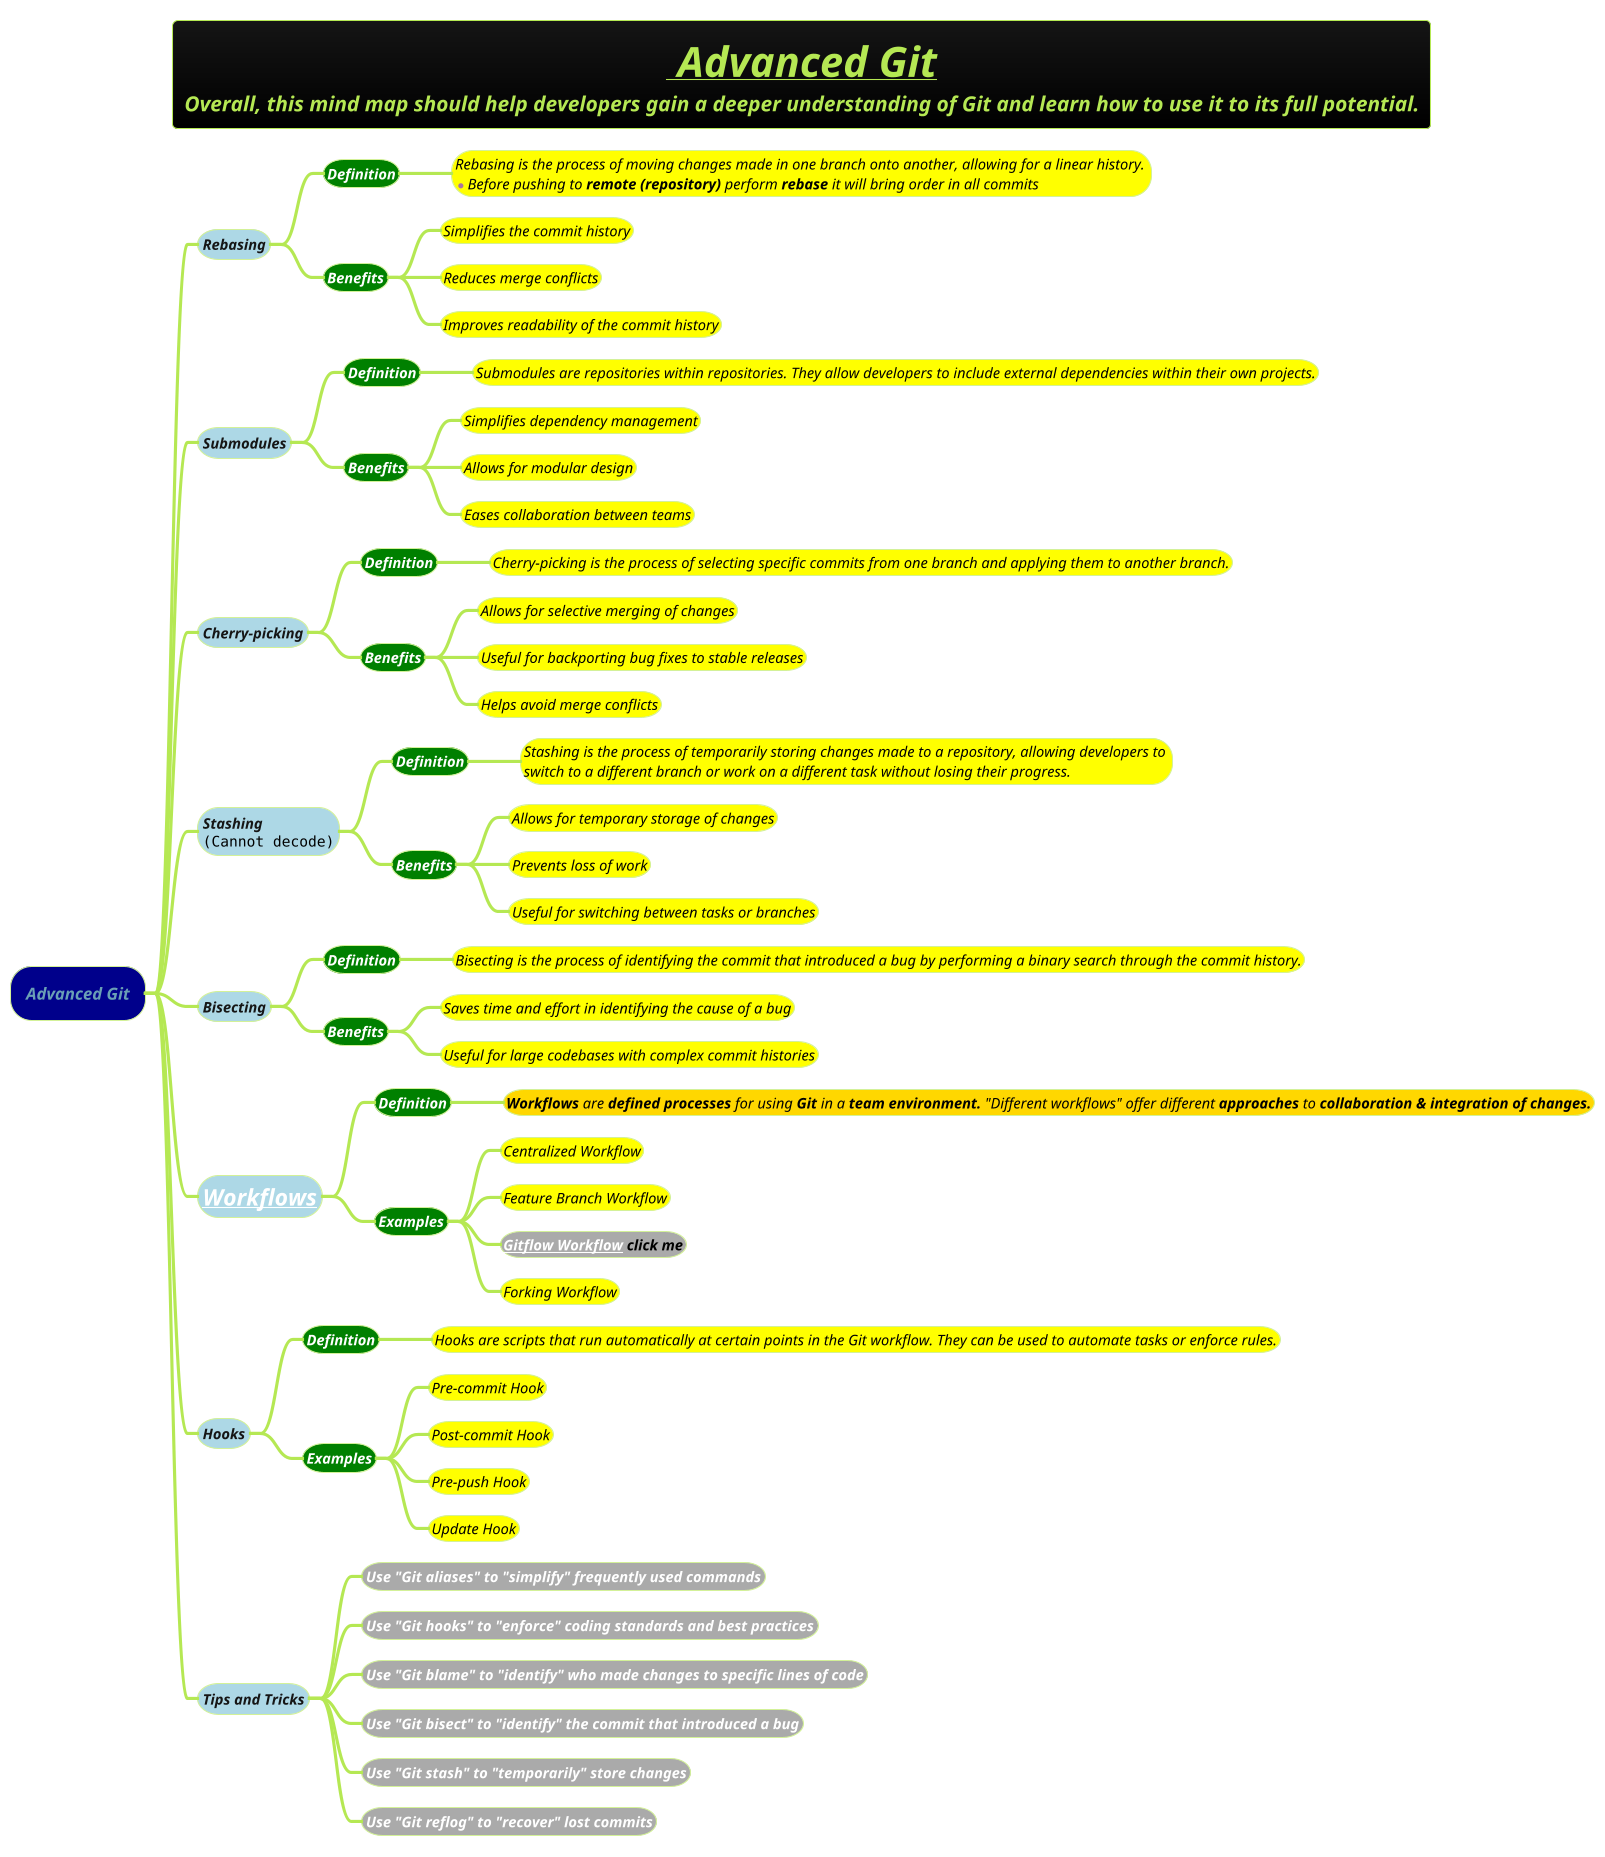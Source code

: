 @startmindmap
title =<i><b><u>__ Advanced Git__\n<i>Overall, this mind map should help developers gain a deeper understanding of Git and learn how to use it to its full potential.
!theme hacker



*[#darkblue] <i>Advanced Git
**[#lightblue] <i><color #blac><size:14>Rebasing
***[#green] <b><i><color #white><size:14>Definition
****[#yellow] <i><color #black><size:14>Rebasing is the process of moving changes made in one branch onto another, allowing for a linear history. \n*<i><color #black><size:14>Before pushing to **remote (repository)** perform **rebase** it will bring order in all commits
***[#green] <b><i><color #white><size:14>Benefits
****[#yellow] <i><color #black><size:14>Simplifies the commit history
****[#yellow] <i><color #black><size:14>Reduces merge conflicts
****[#yellow] <i><color #black><size:14>Improves readability of the commit history
**[#lightblue] <i><color #blac><size:14>Submodules
***[#green] <b><i><color #white><size:14>Definition
****[#yellow] <i><color #black><size:14>Submodules are repositories within repositories. They allow developers to include external dependencies within their own projects.
***[#green] <b><i><color #white><size:14>Benefits
****[#yellow] <i><color #black><size:14>Simplifies dependency management
****[#yellow] <i><color #black><size:14>Allows for modular design
****[#yellow] <i><color #black><size:14>Eases collaboration between teams
**[#lightblue] <i><color #blac><size:14>Cherry-picking
***[#green] <b><i><color #white><size:14>Definition
****[#yellow] <i><color #black><size:14>Cherry-picking is the process of selecting specific commits from one branch and applying them to another branch.
***[#green] <b><i><color #white><size:14>Benefits
****[#yellow] <i><color #black><size:14>Allows for selective merging of changes
****[#yellow] <i><color #black><size:14>Useful for backporting bug fixes to stable releases
****[#yellow] <i><color #black><size:14>Helps avoid merge conflicts
**[#lightblue] <i><color #blac><size:14>Stashing\n<img:images/img_1.png{scale=.9}>
***[#green] <b><i><color #white><size:14>Definition
****[#yellow] <i><color #black><size:14>Stashing is the process of temporarily storing changes made to a repository, allowing developers to \n<i><color #black><size:14>switch to a different branch or work on a different task without losing their progress.
***[#green] <b><i><color #white><size:14>Benefits
****[#yellow] <i><color #black><size:14>Allows for temporary storage of changes
****[#yellow] <i><color #black><size:14>Prevents loss of work
****[#yellow] <i><color #black><size:14>Useful for switching between tasks or branches
**[#lightblue] <i><color #blac><size:14>Bisecting
***[#green] <b><i><color #white><size:14>Definition
****[#yellow] <i><color #black><size:14>Bisecting is the process of identifying the commit that introduced a bug by performing a binary search through the commit history.
***[#green] <b><i><color #white><size:14>Benefits
****[#yellow] <i><color #black><size:14>Saves time and effort in identifying the cause of a bug
****[#yellow] <i><color #black><size:14>Useful for large codebases with complex commit histories
**[#lightblue] <i><color #blac><size:22>[[a Workflows]]
***[#green] <b><i><color #white><size:14>Definition
****[#gold] <i><color #black><size:14>**Workflows** are **defined processes** for using **Git** in a **team environment.** "Different workflows" offer different **approaches** to <b>collaboration & integration of changes.
***[#green] <b><i><color #white><size:14>Examples
****[#yellow] <i><color #black><size:14>Centralized Workflow
****[#yellow] <i><color #black><size:14>Feature Branch Workflow
****[#a] <b><i><color #black><size:14>[[docs/3-devops/git/images/img.png Gitflow Workflow]] click me
****[#yellow] <i><color #black><size:14>Forking Workflow
**[#lightblue] <i><color #blac><size:14>Hooks
***[#green] <b><i><color #white><size:14>Definition
****[#yellow] <i><color #black><size:14>Hooks are scripts that run automatically at certain points in the Git workflow. They can be used to automate tasks or enforce rules.
***[#green] <b><i><color #white><size:14>Examples
****[#yellow] <i><color #black><size:14>Pre-commit Hook
****[#yellow] <i><color #black><size:14>Post-commit Hook
****[#yellow] <i><color #black><size:14>Pre-push Hook
****[#yellow] <i><color #black><size:14>Update Hook
**[#lightblue] <i><color #blac><size:14>Tips and Tricks
***[#a] <b><i><color #white><size:14>Use "Git aliases" to "simplify" frequently used commands
***[#a] <b><i><color #white><size:14>Use "Git hooks" to "enforce" coding standards and best practices
***[#a] <b><i><color #white><size:14>Use "Git blame" to "identify" who made changes to specific lines of code
***[#a] <b><i><color #white><size:14>Use "Git bisect" to "identify" the commit that introduced a bug
***[#a] <b><i><color #white><size:14>Use "Git stash" to "temporarily" store changes
***[#a] <b><i><color #white><size:14>Use "Git reflog" to "recover" lost commits
@endmindmap
